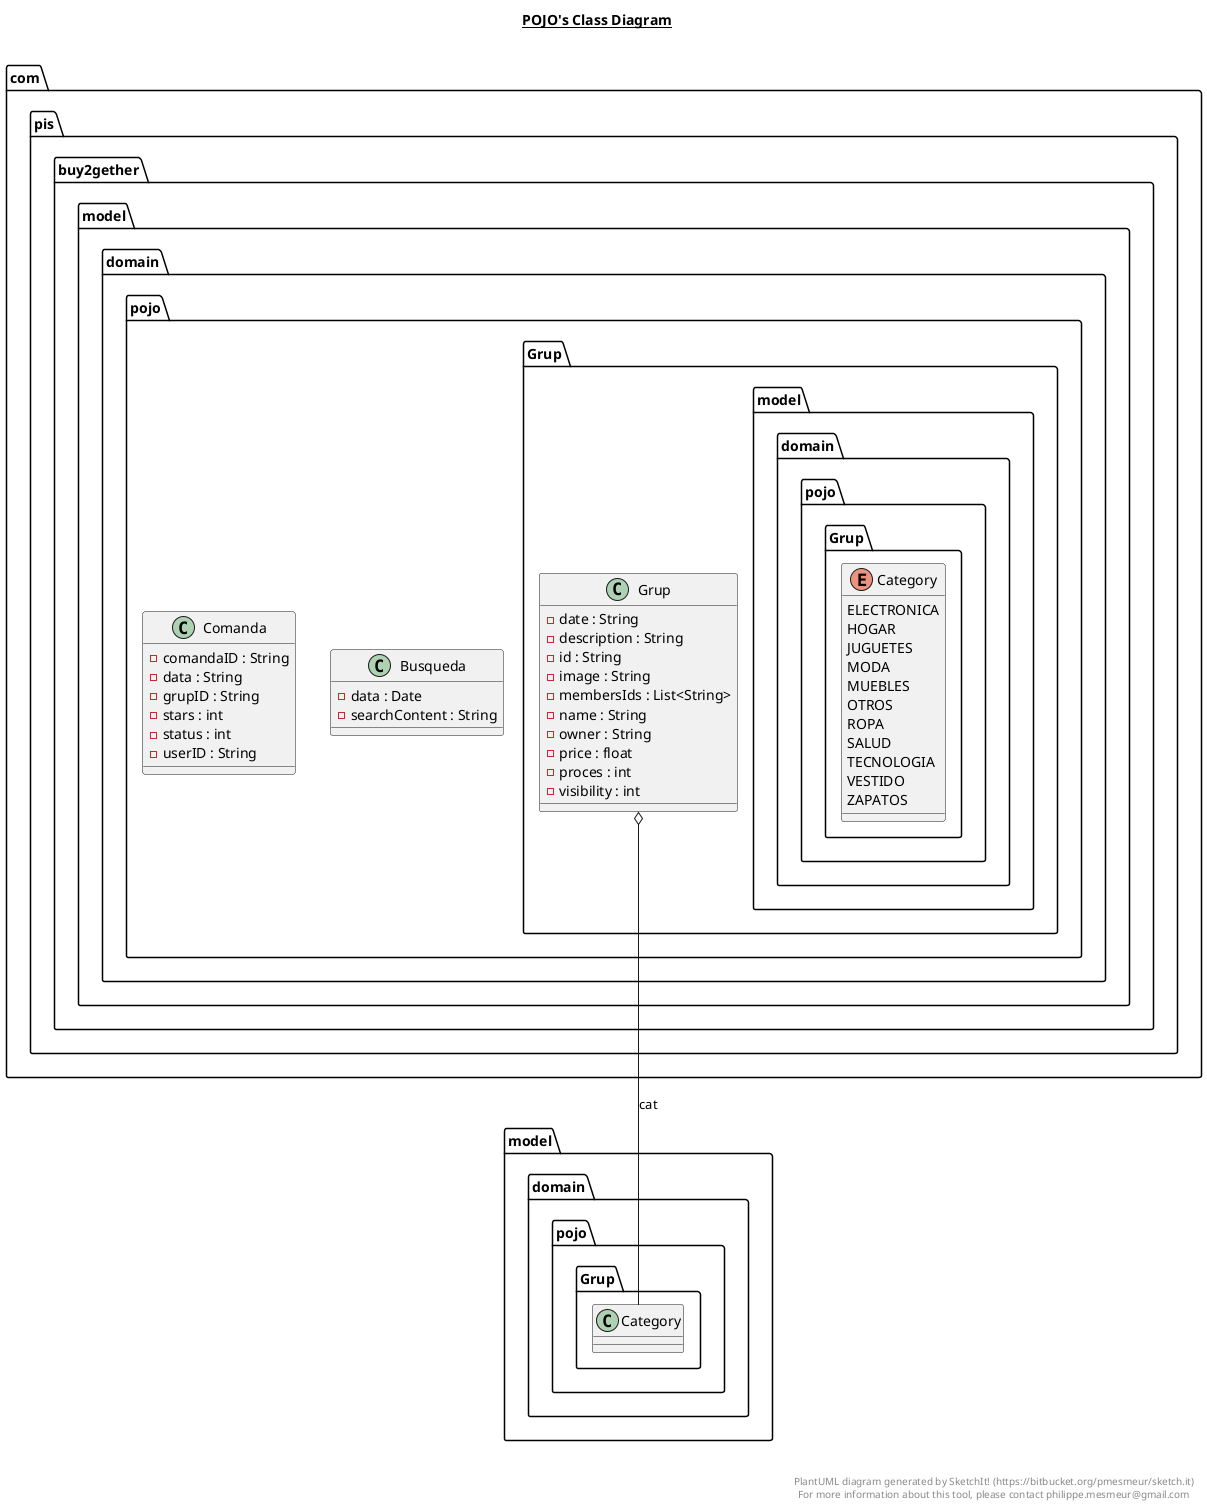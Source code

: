 @startuml

title __POJO's Class Diagram__\n

  namespace com.pis.buy2gether {
    namespace model.domain.pojo {
      class com.pis.buy2gether.model.domain.pojo.Busqueda {
          - data : Date
          - searchContent : String
      }
    }
  }
  

  namespace com.pis.buy2gether {
    namespace model.domain.pojo {
      class com.pis.buy2gether.model.domain.pojo.Comanda {
          - comandaID : String
          - data : String
          - grupID : String
          - stars : int
          - status : int
          - userID : String
      }
    }
  }

   namespace com.pis.buy2gether {
      namespace model.domain.pojo {
        namespace Grup {
          enum model.domain.pojo.Grup.Category {
            ELECTRONICA
            HOGAR
            JUGUETES
            MODA
            MUEBLES
            OTROS
            ROPA
            SALUD
            TECNOLOGIA
            VESTIDO
            ZAPATOS
          }
        }
      }
    }


    namespace com.pis.buy2gether {
      namespace model.domain.pojo {
        namespace Grup {
          class com.pis.buy2gether.model.domain.pojo.Grup.Grup {
              - date : String
              - description : String
              - id : String
              - image : String
              - membersIds : List<String>
              - name : String
              - owner : String
              - price : float
              - proces : int
              - visibility : int
          }
        }
      }
    }


    com.pis.buy2gether.model.domain.pojo.Grup.Grup o-- model.domain.pojo.Grup.Category : cat


  



right footer


PlantUML diagram generated by SketchIt! (https://bitbucket.org/pmesmeur/sketch.it)
For more information about this tool, please contact philippe.mesmeur@gmail.com
endfooter

@enduml
